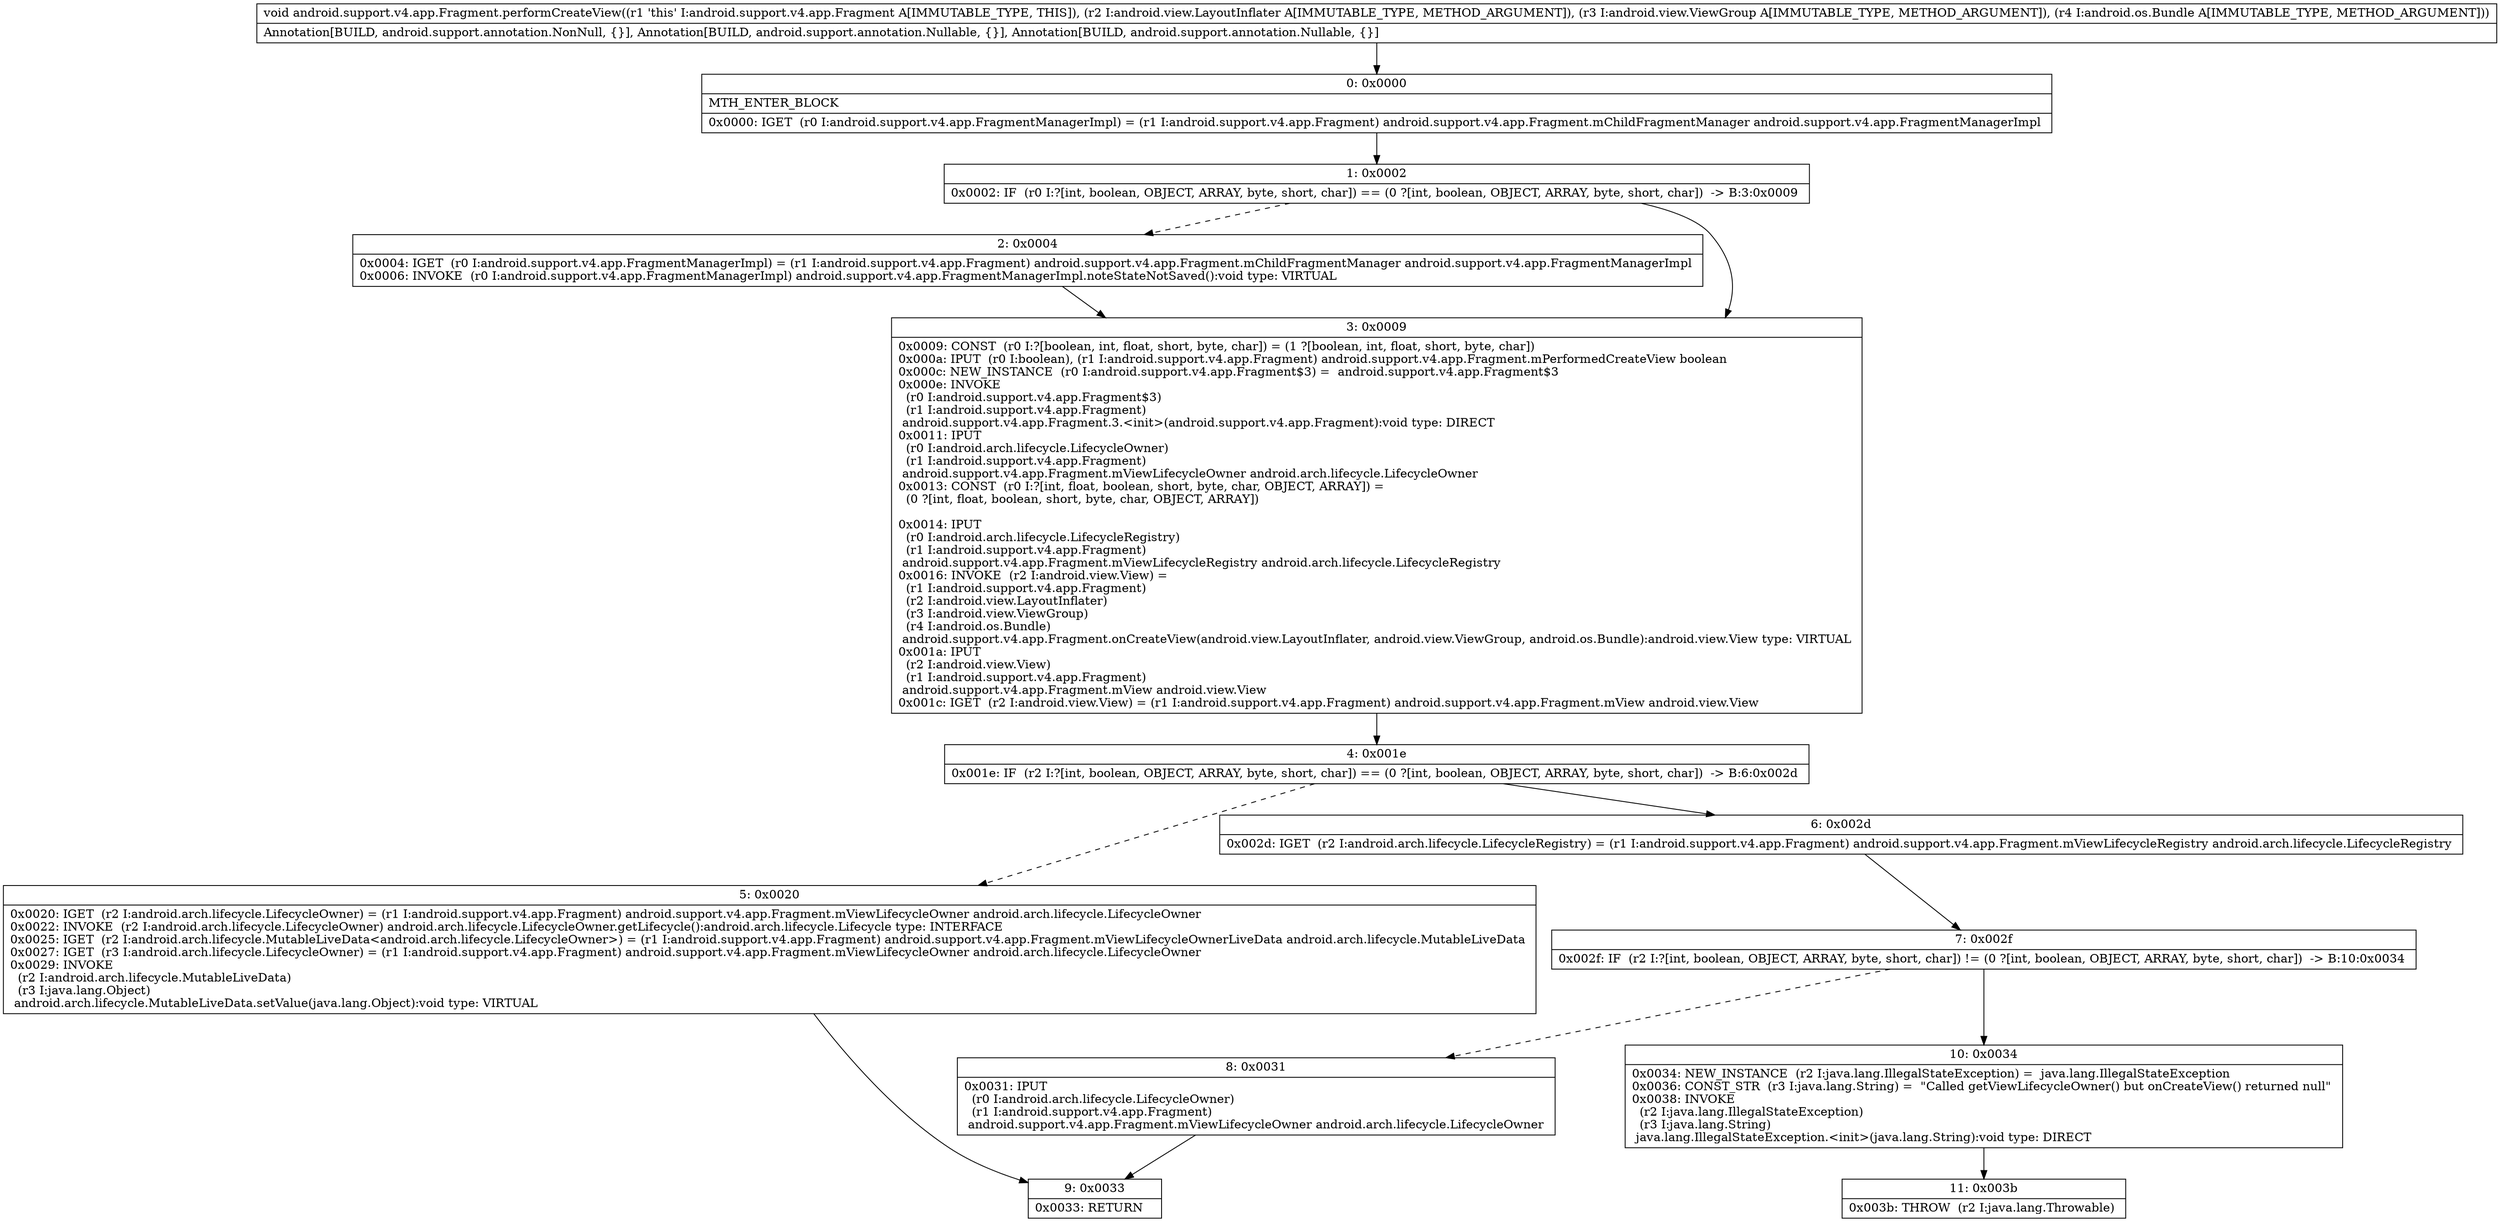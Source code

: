 digraph "CFG forandroid.support.v4.app.Fragment.performCreateView(Landroid\/view\/LayoutInflater;Landroid\/view\/ViewGroup;Landroid\/os\/Bundle;)V" {
Node_0 [shape=record,label="{0\:\ 0x0000|MTH_ENTER_BLOCK\l|0x0000: IGET  (r0 I:android.support.v4.app.FragmentManagerImpl) = (r1 I:android.support.v4.app.Fragment) android.support.v4.app.Fragment.mChildFragmentManager android.support.v4.app.FragmentManagerImpl \l}"];
Node_1 [shape=record,label="{1\:\ 0x0002|0x0002: IF  (r0 I:?[int, boolean, OBJECT, ARRAY, byte, short, char]) == (0 ?[int, boolean, OBJECT, ARRAY, byte, short, char])  \-\> B:3:0x0009 \l}"];
Node_2 [shape=record,label="{2\:\ 0x0004|0x0004: IGET  (r0 I:android.support.v4.app.FragmentManagerImpl) = (r1 I:android.support.v4.app.Fragment) android.support.v4.app.Fragment.mChildFragmentManager android.support.v4.app.FragmentManagerImpl \l0x0006: INVOKE  (r0 I:android.support.v4.app.FragmentManagerImpl) android.support.v4.app.FragmentManagerImpl.noteStateNotSaved():void type: VIRTUAL \l}"];
Node_3 [shape=record,label="{3\:\ 0x0009|0x0009: CONST  (r0 I:?[boolean, int, float, short, byte, char]) = (1 ?[boolean, int, float, short, byte, char]) \l0x000a: IPUT  (r0 I:boolean), (r1 I:android.support.v4.app.Fragment) android.support.v4.app.Fragment.mPerformedCreateView boolean \l0x000c: NEW_INSTANCE  (r0 I:android.support.v4.app.Fragment$3) =  android.support.v4.app.Fragment$3 \l0x000e: INVOKE  \l  (r0 I:android.support.v4.app.Fragment$3)\l  (r1 I:android.support.v4.app.Fragment)\l android.support.v4.app.Fragment.3.\<init\>(android.support.v4.app.Fragment):void type: DIRECT \l0x0011: IPUT  \l  (r0 I:android.arch.lifecycle.LifecycleOwner)\l  (r1 I:android.support.v4.app.Fragment)\l android.support.v4.app.Fragment.mViewLifecycleOwner android.arch.lifecycle.LifecycleOwner \l0x0013: CONST  (r0 I:?[int, float, boolean, short, byte, char, OBJECT, ARRAY]) = \l  (0 ?[int, float, boolean, short, byte, char, OBJECT, ARRAY])\l \l0x0014: IPUT  \l  (r0 I:android.arch.lifecycle.LifecycleRegistry)\l  (r1 I:android.support.v4.app.Fragment)\l android.support.v4.app.Fragment.mViewLifecycleRegistry android.arch.lifecycle.LifecycleRegistry \l0x0016: INVOKE  (r2 I:android.view.View) = \l  (r1 I:android.support.v4.app.Fragment)\l  (r2 I:android.view.LayoutInflater)\l  (r3 I:android.view.ViewGroup)\l  (r4 I:android.os.Bundle)\l android.support.v4.app.Fragment.onCreateView(android.view.LayoutInflater, android.view.ViewGroup, android.os.Bundle):android.view.View type: VIRTUAL \l0x001a: IPUT  \l  (r2 I:android.view.View)\l  (r1 I:android.support.v4.app.Fragment)\l android.support.v4.app.Fragment.mView android.view.View \l0x001c: IGET  (r2 I:android.view.View) = (r1 I:android.support.v4.app.Fragment) android.support.v4.app.Fragment.mView android.view.View \l}"];
Node_4 [shape=record,label="{4\:\ 0x001e|0x001e: IF  (r2 I:?[int, boolean, OBJECT, ARRAY, byte, short, char]) == (0 ?[int, boolean, OBJECT, ARRAY, byte, short, char])  \-\> B:6:0x002d \l}"];
Node_5 [shape=record,label="{5\:\ 0x0020|0x0020: IGET  (r2 I:android.arch.lifecycle.LifecycleOwner) = (r1 I:android.support.v4.app.Fragment) android.support.v4.app.Fragment.mViewLifecycleOwner android.arch.lifecycle.LifecycleOwner \l0x0022: INVOKE  (r2 I:android.arch.lifecycle.LifecycleOwner) android.arch.lifecycle.LifecycleOwner.getLifecycle():android.arch.lifecycle.Lifecycle type: INTERFACE \l0x0025: IGET  (r2 I:android.arch.lifecycle.MutableLiveData\<android.arch.lifecycle.LifecycleOwner\>) = (r1 I:android.support.v4.app.Fragment) android.support.v4.app.Fragment.mViewLifecycleOwnerLiveData android.arch.lifecycle.MutableLiveData \l0x0027: IGET  (r3 I:android.arch.lifecycle.LifecycleOwner) = (r1 I:android.support.v4.app.Fragment) android.support.v4.app.Fragment.mViewLifecycleOwner android.arch.lifecycle.LifecycleOwner \l0x0029: INVOKE  \l  (r2 I:android.arch.lifecycle.MutableLiveData)\l  (r3 I:java.lang.Object)\l android.arch.lifecycle.MutableLiveData.setValue(java.lang.Object):void type: VIRTUAL \l}"];
Node_6 [shape=record,label="{6\:\ 0x002d|0x002d: IGET  (r2 I:android.arch.lifecycle.LifecycleRegistry) = (r1 I:android.support.v4.app.Fragment) android.support.v4.app.Fragment.mViewLifecycleRegistry android.arch.lifecycle.LifecycleRegistry \l}"];
Node_7 [shape=record,label="{7\:\ 0x002f|0x002f: IF  (r2 I:?[int, boolean, OBJECT, ARRAY, byte, short, char]) != (0 ?[int, boolean, OBJECT, ARRAY, byte, short, char])  \-\> B:10:0x0034 \l}"];
Node_8 [shape=record,label="{8\:\ 0x0031|0x0031: IPUT  \l  (r0 I:android.arch.lifecycle.LifecycleOwner)\l  (r1 I:android.support.v4.app.Fragment)\l android.support.v4.app.Fragment.mViewLifecycleOwner android.arch.lifecycle.LifecycleOwner \l}"];
Node_9 [shape=record,label="{9\:\ 0x0033|0x0033: RETURN   \l}"];
Node_10 [shape=record,label="{10\:\ 0x0034|0x0034: NEW_INSTANCE  (r2 I:java.lang.IllegalStateException) =  java.lang.IllegalStateException \l0x0036: CONST_STR  (r3 I:java.lang.String) =  \"Called getViewLifecycleOwner() but onCreateView() returned null\" \l0x0038: INVOKE  \l  (r2 I:java.lang.IllegalStateException)\l  (r3 I:java.lang.String)\l java.lang.IllegalStateException.\<init\>(java.lang.String):void type: DIRECT \l}"];
Node_11 [shape=record,label="{11\:\ 0x003b|0x003b: THROW  (r2 I:java.lang.Throwable) \l}"];
MethodNode[shape=record,label="{void android.support.v4.app.Fragment.performCreateView((r1 'this' I:android.support.v4.app.Fragment A[IMMUTABLE_TYPE, THIS]), (r2 I:android.view.LayoutInflater A[IMMUTABLE_TYPE, METHOD_ARGUMENT]), (r3 I:android.view.ViewGroup A[IMMUTABLE_TYPE, METHOD_ARGUMENT]), (r4 I:android.os.Bundle A[IMMUTABLE_TYPE, METHOD_ARGUMENT]))  | Annotation[BUILD, android.support.annotation.NonNull, \{\}], Annotation[BUILD, android.support.annotation.Nullable, \{\}], Annotation[BUILD, android.support.annotation.Nullable, \{\}]\l}"];
MethodNode -> Node_0;
Node_0 -> Node_1;
Node_1 -> Node_2[style=dashed];
Node_1 -> Node_3;
Node_2 -> Node_3;
Node_3 -> Node_4;
Node_4 -> Node_5[style=dashed];
Node_4 -> Node_6;
Node_5 -> Node_9;
Node_6 -> Node_7;
Node_7 -> Node_8[style=dashed];
Node_7 -> Node_10;
Node_8 -> Node_9;
Node_10 -> Node_11;
}

